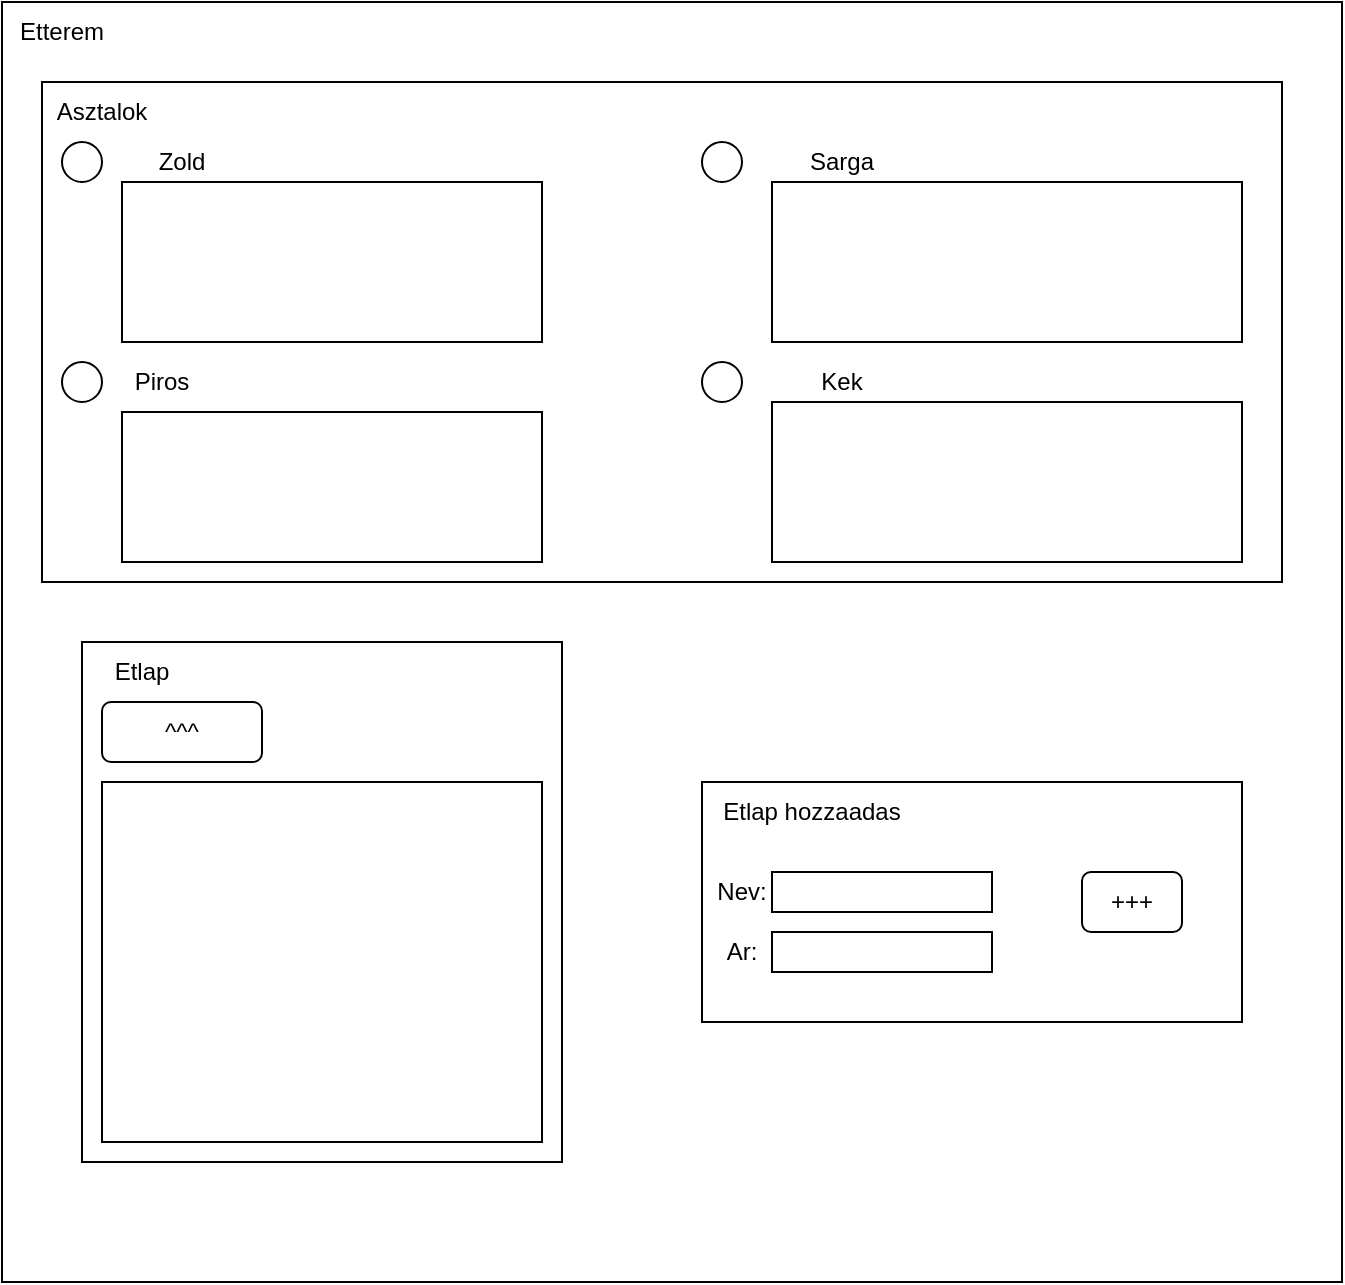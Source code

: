 <mxfile version="23.1.5" type="device">
  <diagram name="1 oldal" id="Mkd-GLVrYvwAve7JAXXI">
    <mxGraphModel dx="794" dy="734" grid="1" gridSize="10" guides="1" tooltips="1" connect="1" arrows="1" fold="1" page="1" pageScale="1" pageWidth="827" pageHeight="1169" math="0" shadow="0">
      <root>
        <mxCell id="0" />
        <mxCell id="1" parent="0" />
        <mxCell id="X6I5A2nwreaftPiRllwq-1" value="" style="rounded=0;whiteSpace=wrap;html=1;" vertex="1" parent="1">
          <mxGeometry x="90" y="40" width="670" height="640" as="geometry" />
        </mxCell>
        <mxCell id="X6I5A2nwreaftPiRllwq-2" value="" style="rounded=0;whiteSpace=wrap;html=1;" vertex="1" parent="1">
          <mxGeometry x="110" y="80" width="620" height="250" as="geometry" />
        </mxCell>
        <mxCell id="X6I5A2nwreaftPiRllwq-3" value="Etterem" style="text;html=1;align=center;verticalAlign=middle;whiteSpace=wrap;rounded=0;" vertex="1" parent="1">
          <mxGeometry x="90" y="40" width="60" height="30" as="geometry" />
        </mxCell>
        <mxCell id="X6I5A2nwreaftPiRllwq-4" value="" style="rounded=0;whiteSpace=wrap;html=1;" vertex="1" parent="1">
          <mxGeometry x="130" y="360" width="240" height="260" as="geometry" />
        </mxCell>
        <mxCell id="X6I5A2nwreaftPiRllwq-5" value="Asztalok" style="text;html=1;align=center;verticalAlign=middle;whiteSpace=wrap;rounded=0;" vertex="1" parent="1">
          <mxGeometry x="110" y="80" width="60" height="30" as="geometry" />
        </mxCell>
        <mxCell id="X6I5A2nwreaftPiRllwq-6" value="Etlap" style="text;html=1;align=center;verticalAlign=middle;whiteSpace=wrap;rounded=0;" vertex="1" parent="1">
          <mxGeometry x="130" y="360" width="60" height="30" as="geometry" />
        </mxCell>
        <mxCell id="X6I5A2nwreaftPiRllwq-7" value="" style="rounded=0;whiteSpace=wrap;html=1;" vertex="1" parent="1">
          <mxGeometry x="440" y="430" width="270" height="120" as="geometry" />
        </mxCell>
        <mxCell id="X6I5A2nwreaftPiRllwq-8" value="Nev:" style="text;html=1;align=center;verticalAlign=middle;whiteSpace=wrap;rounded=0;" vertex="1" parent="1">
          <mxGeometry x="430" y="470" width="60" height="30" as="geometry" />
        </mxCell>
        <mxCell id="X6I5A2nwreaftPiRllwq-9" value="Ar:" style="text;html=1;align=center;verticalAlign=middle;whiteSpace=wrap;rounded=0;" vertex="1" parent="1">
          <mxGeometry x="430" y="500" width="60" height="30" as="geometry" />
        </mxCell>
        <mxCell id="X6I5A2nwreaftPiRllwq-10" value="" style="rounded=0;whiteSpace=wrap;html=1;" vertex="1" parent="1">
          <mxGeometry x="475" y="475" width="110" height="20" as="geometry" />
        </mxCell>
        <mxCell id="X6I5A2nwreaftPiRllwq-11" value="" style="rounded=0;whiteSpace=wrap;html=1;" vertex="1" parent="1">
          <mxGeometry x="475" y="505" width="110" height="20" as="geometry" />
        </mxCell>
        <mxCell id="X6I5A2nwreaftPiRllwq-12" value="+++" style="rounded=1;whiteSpace=wrap;html=1;" vertex="1" parent="1">
          <mxGeometry x="630" y="475" width="50" height="30" as="geometry" />
        </mxCell>
        <mxCell id="X6I5A2nwreaftPiRllwq-13" value="^^^" style="rounded=1;whiteSpace=wrap;html=1;" vertex="1" parent="1">
          <mxGeometry x="140" y="390" width="80" height="30" as="geometry" />
        </mxCell>
        <mxCell id="X6I5A2nwreaftPiRllwq-14" value="Etlap hozzaadas" style="text;html=1;align=center;verticalAlign=middle;whiteSpace=wrap;rounded=0;" vertex="1" parent="1">
          <mxGeometry x="440" y="430" width="110" height="30" as="geometry" />
        </mxCell>
        <mxCell id="X6I5A2nwreaftPiRllwq-15" value="" style="ellipse;whiteSpace=wrap;html=1;aspect=fixed;" vertex="1" parent="1">
          <mxGeometry x="120" y="110" width="20" height="20" as="geometry" />
        </mxCell>
        <mxCell id="X6I5A2nwreaftPiRllwq-16" value="Zold" style="text;html=1;align=center;verticalAlign=middle;whiteSpace=wrap;rounded=0;" vertex="1" parent="1">
          <mxGeometry x="150" y="105" width="60" height="30" as="geometry" />
        </mxCell>
        <mxCell id="X6I5A2nwreaftPiRllwq-17" value="" style="ellipse;whiteSpace=wrap;html=1;aspect=fixed;" vertex="1" parent="1">
          <mxGeometry x="440" y="110" width="20" height="20" as="geometry" />
        </mxCell>
        <mxCell id="X6I5A2nwreaftPiRllwq-18" value="Sarga" style="text;html=1;align=center;verticalAlign=middle;whiteSpace=wrap;rounded=0;" vertex="1" parent="1">
          <mxGeometry x="480" y="105" width="60" height="30" as="geometry" />
        </mxCell>
        <mxCell id="X6I5A2nwreaftPiRllwq-19" value="" style="ellipse;whiteSpace=wrap;html=1;aspect=fixed;" vertex="1" parent="1">
          <mxGeometry x="120" y="220" width="20" height="20" as="geometry" />
        </mxCell>
        <mxCell id="X6I5A2nwreaftPiRllwq-20" value="Piros" style="text;html=1;align=center;verticalAlign=middle;whiteSpace=wrap;rounded=0;" vertex="1" parent="1">
          <mxGeometry x="140" y="215" width="60" height="30" as="geometry" />
        </mxCell>
        <mxCell id="X6I5A2nwreaftPiRllwq-21" value="" style="ellipse;whiteSpace=wrap;html=1;aspect=fixed;" vertex="1" parent="1">
          <mxGeometry x="440" y="220" width="20" height="20" as="geometry" />
        </mxCell>
        <mxCell id="X6I5A2nwreaftPiRllwq-22" value="Kek" style="text;html=1;align=center;verticalAlign=middle;whiteSpace=wrap;rounded=0;" vertex="1" parent="1">
          <mxGeometry x="480" y="215" width="60" height="30" as="geometry" />
        </mxCell>
        <mxCell id="X6I5A2nwreaftPiRllwq-23" value="" style="rounded=0;whiteSpace=wrap;html=1;" vertex="1" parent="1">
          <mxGeometry x="150" y="130" width="210" height="80" as="geometry" />
        </mxCell>
        <mxCell id="X6I5A2nwreaftPiRllwq-24" value="" style="rounded=0;whiteSpace=wrap;html=1;" vertex="1" parent="1">
          <mxGeometry x="475" y="130" width="235" height="80" as="geometry" />
        </mxCell>
        <mxCell id="X6I5A2nwreaftPiRllwq-26" value="" style="rounded=0;whiteSpace=wrap;html=1;" vertex="1" parent="1">
          <mxGeometry x="150" y="245" width="210" height="75" as="geometry" />
        </mxCell>
        <mxCell id="X6I5A2nwreaftPiRllwq-27" value="" style="rounded=0;whiteSpace=wrap;html=1;" vertex="1" parent="1">
          <mxGeometry x="475" y="240" width="235" height="80" as="geometry" />
        </mxCell>
        <mxCell id="X6I5A2nwreaftPiRllwq-28" value="" style="rounded=0;whiteSpace=wrap;html=1;" vertex="1" parent="1">
          <mxGeometry x="140" y="430" width="220" height="180" as="geometry" />
        </mxCell>
      </root>
    </mxGraphModel>
  </diagram>
</mxfile>
